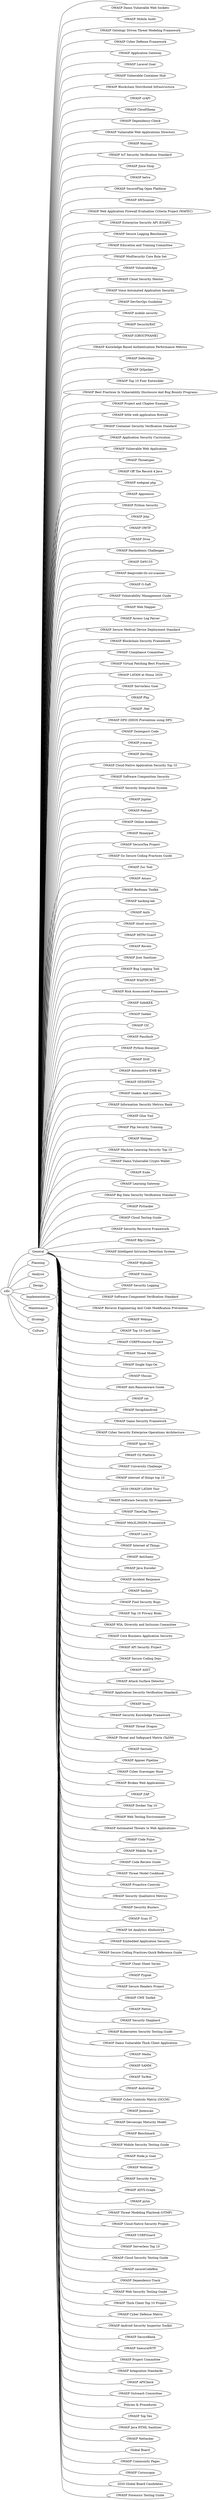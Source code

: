 graph G {
rankdir=LR;
General;
sdlc -- General;
"OWASP Damn Vulnerable Web Sockets" [URL="https://github.com/OWASP/www-project-damn-vulnerable-web-sockets/blob/f4dbabe07e51ce7ed38c71a59ff164e10f482cf5/info.md", url="http://somewhere"];
General -- "OWASP Damn Vulnerable Web Sockets";
"OWASP Mobile Audit" [URL="https://github.com/OWASP/www-project-mobile-audit/blob/0a604ac3939ee944ed0b3021abcc4cc3d699f92f/info.md", url="http://somewhere"];
General -- "OWASP Mobile Audit";
"OWASP Ontology Driven Threat Modeling Framework" [URL="https://github.com/OWASP/www-project-ontology-driven-threat-modeling-framework/blob/4308236ae7ca584c02fb157dbd02938ae6e7aa0e/info.md", url="http://somewhere"];
General -- "OWASP Ontology Driven Threat Modeling Framework";
"OWASP Cyber Defense Framework" [URL="https://github.com/OWASP/www-project-cyber-defense-framework/blob/c980ea54be59029764a157651c74486c62386fde/info.md", url="http://somewhere"];
General -- "OWASP Cyber Defense Framework";
"OWASP Application Gateway" [URL="https://github.com/OWASP/www-project-application-gateway/blob/1f02c6d725ab6cb40a92b95070a169591438aa5a/info.md", url="http://somewhere"];
General -- "OWASP Application Gateway";
"OWASP Laravel Goat" [URL="https://github.com/OWASP/www-project-laravel-goat/blob/2cf62d7fcd5dea9f39dccb3e7647a18b86ee7a19/info.md", url="http://somewhere"];
General -- "OWASP Laravel Goat";
"OWASP Vulnerable Container Hub" [URL="https://github.com/OWASP/www-project-vulnerable-container-hub/blob/04ae8a35432f4e1f90b43e7263e5f74ff3f0abae/info.md", url="http://somewhere"];
General -- "OWASP Vulnerable Container Hub";
"OWASP Blockchain Distributed Infrastructure" [URL="https://github.com/OWASP/www-project-blockchain-distributed-infrastructure/blob/82a8001e4a5607b1768e2d9565d9ebf45c96da0b/info.md", url="http://somewhere"];
General -- "OWASP Blockchain Distributed Infrastructure";
"OWASP crAPI" [URL="https://github.com/OWASP/www-project-crapi/blob/c524d08eed1dddef942789db52563f0313dd4b1b/info.md", url="http://somewhere"];
General -- "OWASP crAPI";
"OWASP CloudSheep" [URL="https://github.com/OWASP/www-project-cloudsheep/blob/f2b4beb6b18bd546d99daf7b5ee6b86683c08de0/info.md", url="http://somewhere"];
General -- "OWASP CloudSheep";
"OWASP Dependency-Check" [URL="https://github.com/OWASP/www-project-dependency-check/blob/a4f28f58a24ebeadad402f30e5d0123ea0cc7373/info.md", url="http://somewhere"];
General -- "OWASP Dependency-Check";
"OWASP Vulnerable Web Applications Directory" [URL="https://github.com/OWASP/www-project-vulnerable-web-applications-directory/blob/92754c58d05d34e12dbce8e555af77a43455f047/info.md", url="http://somewhere"];
General -- "OWASP Vulnerable Web Applications Directory";
"OWASP Maryam" [URL="https://github.com/OWASP/www-project-maryam/blob/2ffd4d7383bd44125e47dfbda2e6ebee5686e1d9/info.md", url="http://somewhere"];
General -- "OWASP Maryam";
"OWASP IoT Security Verification Standard" [URL="https://github.com/OWASP/www-project-iot-security-verification-standard/blob/fa0bb38c9e694bd0e6f27721ff27404203848ab2/info.md", url="http://somewhere"];
General -- "OWASP IoT Security Verification Standard";
"OWASP Juice Shop" [URL="https://github.com/OWASP/www-project-juice-shop/blob/f022311e955a16cd806e61cf85a7ebf74b299cc7/info.md", url="http://somewhere"];
General -- "OWASP Juice Shop";
"OWASP belva" [URL="https://github.com/OWASP/www-project-belva/blob/7ce087761bbd38586e5c7a8a402e95dc436d38f7/info.md", url="http://somewhere"];
General -- "OWASP belva";
"OWASP SecureFlag Open Platform" [URL="https://github.com/OWASP/www-project-secureflag-open-platform/blob/03d5f8e3a37aeb6f59c262c8eaf821abbe690418/info.md", url="http://somewhere"];
General -- "OWASP SecureFlag Open Platform";
"OWASP AWScanner" [URL="https://github.com/OWASP/www-project-awscanner/blob/541cba9989f6c08d0505463473e8f16a059bc085/info.md", url="http://somewhere"];
General -- "OWASP AWScanner";
"OWASP Web Application Firewall Evaluation Criteria Project (WAFEC)" [URL="https://github.com/OWASP/www-project-wafec/blob/9b1763849cfe4374eb1dfe4a47cce9f6708d9754/info.md", url="http://somewhere"];
General -- "OWASP Web Application Firewall Evaluation Criteria Project (WAFEC)";
"OWASP Enterprise Security API (ESAPI)" [URL="https://github.com/OWASP/www-project-enterprise-security-api/blob/ec48cd0169337b13d3d008c8eb65efbd37d66507/info.md", url="http://somewhere"];
General -- "OWASP Enterprise Security API (ESAPI)";
"OWASP Secure Logging Benchmark" [URL="https://github.com/OWASP/www-project-secure-logging-benchmark/blob/73eeea989056b48eb6ad44786ef52484cfc65f26/info.md", url="http://somewhere"];
General -- "OWASP Secure Logging Benchmark";
"OWASP Education and Training Committee" [URL="https://github.com/OWASP/www-committee-education-and-training/blob/b7db05feabf1ca363da6580e90ee64e7b7f84c59/info.md", url="http://somewhere"];
General -- "OWASP Education and Training Committee";
"OWASP ModSecurity Core Rule Set" [URL="https://github.com/OWASP/www-project-modsecurity-core-rule-set/blob/94fa829e023c846a65957049d634d28c7f8103f0/info.md", url="http://somewhere"];
General -- "OWASP ModSecurity Core Rule Set";
"OWASP VulnerableApp" [URL="https://github.com/OWASP/www-project-vulnerableapp/blob/ab2b36602d57170bf350a5696320c8540694357b/info.md", url="http://somewhere"];
General -- "OWASP VulnerableApp";
"OWASP Cloud Security Mentor" [URL="https://github.com/OWASP/www-project-cloud-security-mentor/blob/793ec1ad6a80f2ef9a21be645e1ef3821e94c155/info.md", url="http://somewhere"];
General -- "OWASP Cloud Security Mentor";
"OWASP Voice Automated Application Security" [URL="https://github.com/OWASP/www-project-voice-automated-application-security/blob/06dbc52941b24afdbb9ffeca91ad3d777aeb97e3/info.md", url="http://somewhere"];
General -- "OWASP Voice Automated Application Security";
"OWASP DevSecOps Guideline" [URL="https://github.com/OWASP/www-project-devsecops-guideline/blob/c86be2446cc18af23ba8b281aef280431017a8cc/info.md", url="http://somewhere"];
General -- "OWASP DevSecOps Guideline";
"OWASP mobile security" [URL="https://github.com/OWASP/www-project-mobile-security/blob/e4772b8dd1e13dabba53037d99da71cc82664f7a/info.md", url="http://somewhere"];
General -- "OWASP mobile security";
"OWASP SecurityRAT" [URL="https://github.com/OWASP/www-project-securityrat/blob/be17002d3a1763f63a8f9ed49ecf19e56d73242c/info.md", url="http://somewhere"];
General -- "OWASP SecurityRAT";
"OWASP [GROUPNAME]" [URL="https://github.com/OWASP/www-project-developer-guide/blob/621b3a6e7d31ec9dce7e6d9e9a674e722fa1126e/info.md", url="http://somewhere"];
General -- "OWASP [GROUPNAME]";
"OWASP Knowledge Based Authentication Performance Metrics" [URL="https://github.com/OWASP/www-project-knowledge-based-authentication-performance-metrics/blob/9416ee26a3b64049f5c0ff139bdb83724c07057b/info.md", url="http://somewhere"];
General -- "OWASP Knowledge Based Authentication Performance Metrics";
"OWASP Defectdojo" [URL="https://github.com/OWASP/www-project-defectdojo/blob/6dddfbd82f7f5d305048de429f2804e25ecfd352/info.md", url="http://somewhere"];
General -- "OWASP Defectdojo";
"OWASP Qrljacker" [URL="https://github.com/OWASP/www-project-qrljacker/blob/b9c66b43db0c1a7ed7e3628f27619da34d2ce2c3/info.md", url="http://somewhere"];
General -- "OWASP Qrljacker";
"OWASP Top 10 Fuer Entwickler" [URL="https://github.com/OWASP/www-project-top-10-fuer-entwickler/blob/4de184ac5444b5ebaf9a7c95535a5a79a6fa1673/info.md", url="http://somewhere"];
General -- "OWASP Top 10 Fuer Entwickler";
"OWASP Best Practices In Vulnerability Disclosure And Bug Bounty Programs" [URL="https://github.com/OWASP/www-project-best-practices-in-vulnerability-disclosure-and-bug-bounty-programs/blob/2ca4e529ec4d350e9aa58eb9cdb2368185e199d7/info.md", url="http://somewhere"];
General -- "OWASP Best Practices In Vulnerability Disclosure And Bug Bounty Programs";
"OWASP Project and Chapter Example" [URL="https://github.com/OWASP/www-project-google-assistant/blob/d85d900a8530e2b855bb9ceaa88430cc9e7b0d3f/info.md", url="http://somewhere"];
General -- "OWASP Project and Chapter Example";
"OWASP little web application firewall" [URL="https://github.com/OWASP/www-project-little-web-application-firewall/blob/948f036c5a5aac8a04836dde2fe8095621a311fa/info.md", url="http://somewhere"];
General -- "OWASP little web application firewall";
"OWASP Container Security Verification Standard" [URL="https://github.com/OWASP/www-project-container-security-verification-standard/blob/6865ca426787de551a89b7602387282c809077cb/info.md", url="http://somewhere"];
General -- "OWASP Container Security Verification Standard";
"OWASP Application Security Curriculum" [URL="https://github.com/OWASP/www-project-application-security-curriculum/blob/6ac0ffc8c442d61fbb0b66f3bbb66655a6af7115/info.md", url="http://somewhere"];
General -- "OWASP Application Security Curriculum";
"OWASP Vulnerable Web Application" [URL="https://github.com/OWASP/www-project-vulnerable-web-application/blob/290c159aed7528a6096843423b8335ab891fd8cf/info.md", url="http://somewhere"];
General -- "OWASP Vulnerable Web Application";
"OWASP Threatspec" [URL="https://github.com/OWASP/www-project-threatspec/blob/08794cbbf5b32054f56000fbae845dc649a83782/info.md", url="http://somewhere"];
General -- "OWASP Threatspec";
"OWASP Off The Record 4 Java" [URL="https://github.com/OWASP/www-project-off-the-record-4-java/blob/766eb1c646326ca4b753b4c4bc3eefdacd8755a9/info.md", url="http://somewhere"];
General -- "OWASP Off The Record 4 Java";
"OWASP webgoat php" [URL="https://github.com/OWASP/www-project-webgoat-php/blob/aaf3f2976ffa0bd86b08e7d1f0a28ede87a28089/info.md", url="http://somewhere"];
General -- "OWASP webgoat php";
"OWASP Appsensor" [URL="https://github.com/OWASP/www-project-appsensor/blob/79d8316d4ef000aee35e8e27e7cd0ca7e07f263f/info.md", url="http://somewhere"];
General -- "OWASP Appsensor";
"OWASP Python Security" [URL="https://github.com/OWASP/www-project-python-security/blob/464a13ed6511ceefd048a5ff8f501bb8c4f20c1c/info.md", url="http://somewhere"];
General -- "OWASP Python Security";
"OWASP Jotp" [URL="https://github.com/OWASP/www-project-jotp/blob/07f5e3107c93936c076bf3aca0dc5f42c3133a1b/info.md", url="http://somewhere"];
General -- "OWASP Jotp";
"OWASP OWTF" [URL="https://github.com/OWASP/www-project-owtf/blob/b265c1db0fe44a83aba9eeedd2094e93517da525/info.md", url="http://somewhere"];
General -- "OWASP OWTF";
"OWASP Dvsa" [URL="https://github.com/OWASP/www-project-dvsa/blob/39c7892fcd396b99526e88ca5ce8723f729bca52/info.md", url="http://somewhere"];
General -- "OWASP Dvsa";
"OWASP Hackademic Challenges" [URL="https://github.com/OWASP/www-project-hackademic-challenges/blob/f0fbbf444254cd76625213816d44e481786ac2b7/info.md", url="http://somewhere"];
General -- "OWASP Hackademic Challenges";
"OWASP D4N155" [URL="https://github.com/OWASP/www-project-d4n155/blob/ceee89010d5007f7d3961e3032b7c3a5bee2a01b/info.md", url="http://somewhere"];
General -- "OWASP D4N155";
"OWASP deepviolet-tls-ssl-scanner" [URL="https://github.com/OWASP/www-project-deepviolet-tls-ssl-scanner/blob/339d72fbd5d0fad03fa3578fb4b485cf15c23b3a/info.md", url="http://somewhere"];
General -- "OWASP deepviolet-tls-ssl-scanner";
"OWASP O-Saft" [URL="https://github.com/OWASP/www-project-o-saft/blob/ec2b605efdca67abe616d038d0bc8bdb73f50b82/info.md", url="http://somewhere"];
General -- "OWASP O-Saft";
"OWASP Vulnerability Management Guide" [URL="https://github.com/OWASP/www-project-vulnerability-management-guide/blob/b722382d9e178d1b584e3943f3ad0c27094dec9a/info.md", url="http://somewhere"];
General -- "OWASP Vulnerability Management Guide";
"OWASP Web Mapper" [URL="https://github.com/OWASP/www-project-web-mapper/blob/90e504776b7db2a6f873b7d81ebd480adbaa123c/info.md", url="http://somewhere"];
General -- "OWASP Web Mapper";
"OWASP Access Log Parser" [URL="https://github.com/OWASP/www-project-access-log-parser/blob/a11a3e47716168ffcfe34eb0559ba1c50a664e92/info.md", url="http://somewhere"];
General -- "OWASP Access Log Parser";
"OWASP Secure Medical Device Deployment Standard" [URL="https://github.com/OWASP/www-project-secure-medical-device-deployment-standard/blob/6439fa42f1a9c4244bc94f5f92456108b7a2ce16/info.md", url="http://somewhere"];
General -- "OWASP Secure Medical Device Deployment Standard";
"OWASP Blockchain Security Framework" [URL="https://github.com/OWASP/www-project-blockchain-security-framework/blob/8740235d796af37effab4f49ea52578934769e5e/info.md", url="http://somewhere"];
General -- "OWASP Blockchain Security Framework";
"OWASP Compliance Committee" [URL="https://github.com/OWASP/www-committee-compliance/blob/c9df4e8e1f7a3f6029eba520e07b5dbd652635d2/info.md", url="http://somewhere"];
General -- "OWASP Compliance Committee";
"OWASP Virtual Patching Best Practices" [URL="https://github.com/OWASP/www-project-virtual-patching-best-practices/blob/e1c4ebd1cce04918177822fac37771cc8e1dbe3e/info.md", url="http://somewhere"];
General -- "OWASP Virtual Patching Best Practices";
"OWASP LATAM at Home 2020" [URL="https://github.com/OWASP/www-event-2020-latam-at-home/blob/23cfb832d58b4a645033b82710c39e2a7fb1fe74/info.md", url="http://somewhere"];
General -- "OWASP LATAM at Home 2020";
"OWASP Serverless Goat" [URL="https://github.com/OWASP/www-project-serverless-goat/blob/d4d3744d6be298567b125cc8b7d25914520f318d/info.md", url="http://somewhere"];
General -- "OWASP Serverless Goat";
"OWASP Php" [URL="https://github.com/OWASP/www-project-php/blob/1f665eb3400775e57ef30eb00492386c849faa44/info.md", url="http://somewhere"];
General -- "OWASP Php";
"OWASP .Net" [URL="https://github.com/OWASP/www-project-.net/blob/a6f4bbd14f639f52f22743e51ddadedefccde310/info.md", url="http://somewhere"];
General -- "OWASP .Net";
"OWASP DPD (DDOS Prevention using DPI)" [URL="https://github.com/OWASP/www-project-dpd/blob/326866b5593c03702011d40b308a2437833d92c2/info.md", url="http://somewhere"];
General -- "OWASP DPD (DDOS Prevention using DPI)";
"OWASP Zezengorri Code" [URL="https://github.com/OWASP/www-project-zezengorri-code/blob/6d19beaca5d02a714db4832b878b2ed35393ae9a/info.md", url="http://somewhere"];
General -- "OWASP Zezengorri Code";
"OWASP jvmxray" [URL="https://github.com/OWASP/www-project-jvmxray/blob/aa47a892f6ca0b39615d857f96506c83a77f1c84/info.md", url="http://somewhere"];
General -- "OWASP jvmxray";
"OWASP DevSlop" [URL="https://github.com/OWASP/www-project-devslop/blob/f92c7a44f6ef39b0e0dcb6868105b8e795513c6c/info.md", url="http://somewhere"];
General -- "OWASP DevSlop";
"OWASP Cloud-Native Application Security Top 10" [URL="https://github.com/OWASP/www-project-cloud-native-application-security-top-10/blob/f13f5e5fdb717280cd9c1405e68ac252261db1e3/info.md", url="http://somewhere"];
General -- "OWASP Cloud-Native Application Security Top 10";
"OWASP Software Composition Security" [URL="https://github.com/OWASP/www-project-software-composition-security/blob/73f7bd8fb578cd5f129da91d247d1d7939b9e515/info.md", url="http://somewhere"];
General -- "OWASP Software Composition Security";
"OWASP Security Integration System" [URL="https://github.com/OWASP/www-project-security-integration-system/blob/1659b03e8dc39c34c57ccc9aac2db551c8fb0e37/info.md", url="http://somewhere"];
General -- "OWASP Security Integration System";
"OWASP Jupiter" [URL="https://github.com/OWASP/www-project-jupiter/blob/ce51248bb2a685bf04346b835c091895d522ce3d/info.md", url="http://somewhere"];
General -- "OWASP Jupiter";
"OWASP Podcast" [URL="https://github.com/OWASP/www-project-podcast/blob/8ffdd3005ae8fb7063a6d0ab74521d4f8f3a2a14/info.md", url="http://somewhere"];
General -- "OWASP Podcast";
"OWASP Online Academy" [URL="https://github.com/OWASP/www-project-online-academy/blob/0ab7f995c1cdda58781de51d0fec9ea14439fc06/info.md", url="http://somewhere"];
General -- "OWASP Online Academy";
"OWASP Honeypot" [URL="https://github.com/OWASP/www-project-honeypot/blob/359c946de4c612b357275baccbc4d0f6d1c1320c/info.md", url="http://somewhere"];
General -- "OWASP Honeypot";
"OWASP SecureTea Project" [URL="https://github.com/OWASP/www-project-securetea/blob/88ac6ade45490523c4eab874c43e8289b0aa6427/info.md", url="http://somewhere"];
General -- "OWASP SecureTea Project";
"OWASP Go Secure Coding Practices Guide" [URL="https://github.com/OWASP/www-project-go-secure-coding-practices-guide/blob/dc3766da620db2bf41599f9fadd7d343cbec2204/info.md", url="http://somewhere"];
General -- "OWASP Go Secure Coding Practices Guide";
"OWASP Zsc Tool" [URL="https://github.com/OWASP/www-project-zsc-tool/blob/140eeef0a41a5068d7390232d338a594ae6b560b/info.md", url="http://somewhere"];
General -- "OWASP Zsc Tool";
"OWASP Amass" [URL="https://github.com/OWASP/www-project-amass/blob/18466e9e657b6b7ceaf4b73341ece8a2d2a6d3b1/info.md", url="http://somewhere"];
General -- "OWASP Amass";
"OWASP Redteam Toolkit" [URL="https://github.com/OWASP/www-project-redteam-toolkit/blob/4bee6e9b170ef249f7c296f4c77dcc3e2555d09b/info.md", url="http://somewhere"];
General -- "OWASP Redteam Toolkit";
"OWASP hacking-lab" [URL="https://github.com/OWASP/www-project-hacking-lab/blob/58bf0dde06883484c179cb244e320bf918e42125/info.md", url="http://somewhere"];
General -- "OWASP hacking-lab";
"OWASP Auth" [URL="https://github.com/OWASP/www-project-auth/blob/94cafd477f605ee6c83060e1e84b03335ae016ff/info.md", url="http://somewhere"];
General -- "OWASP Auth";
"OWASP cloud security" [URL="https://github.com/OWASP/www-project-cloud-security/blob/64e023affd201c2b343c1fe3ab99224311f4b26c/info.md", url="http://somewhere"];
General -- "OWASP cloud security";
"OWASP MITM Guard" [URL="https://github.com/OWASP/www-project-mitm-guard/blob/e28ae7ae6b4b81a980e4da17e75597312544624d/info.md", url="http://somewhere"];
General -- "OWASP MITM Guard";
"OWASP Revelo" [URL="https://github.com/OWASP/www-project-revelo/blob/77158582e5047557c53fbcf1b5cf2fd2622c139d/info.md", url="http://somewhere"];
General -- "OWASP Revelo";
"OWASP Json Sanitizer" [URL="https://github.com/OWASP/www-project-json-sanitizer/blob/cfa0685f9e018e81266a033805f73cb60c4b470e/info.md", url="http://somewhere"];
General -- "OWASP Json Sanitizer";
"OWASP Bug Logging Tool" [URL="https://github.com/OWASP/www-project-bug-logging-tool/blob/002c203935e887b92613232eeb48b08f3aef7c37/info.md", url="http://somewhere"];
General -- "OWASP Bug Logging Tool";
"OWASP WinFIM.NET" [URL="https://github.com/OWASP/www-project-winfim.net/blob/315106e10826c8fd8bdde7798a924299269f9c6d/info.md", url="http://somewhere"];
General -- "OWASP WinFIM.NET";
"OWASP Risk Assessment Framework" [URL="https://github.com/OWASP/www-project-risk-assessment-framework/blob/da6269adf2aadfbd54cfcf0c33a3df5357dddfcc/info.md", url="http://somewhere"];
General -- "OWASP Risk Assessment Framework";
"OWASP SideKEK" [URL="https://github.com/OWASP/www-project-sidekek/blob/b70906af17ec021cf2de45d87733587a1b845255/info.md", url="http://somewhere"];
General -- "OWASP SideKEK";
"OWASP Seeker" [URL="https://github.com/OWASP/www-project-seeker/blob/50d4f86919d0bc6c8c7a4b981be43a81000ba04e/info.md", url="http://somewhere"];
General -- "OWASP Seeker";
"OWASP Ctf" [URL="https://github.com/OWASP/www-project-ctf/blob/5638345f11eb2cf8e1bb7a3c26a93f8c7e53be7f/info.md", url="http://somewhere"];
General -- "OWASP Ctf";
"OWASP Passfault" [URL="https://github.com/OWASP/www-project-passfault/blob/911fa9c6c3e47b9e759afe87eef8173e02a19784/info.md", url="http://somewhere"];
General -- "OWASP Passfault";
"OWASP Python Honeypot" [URL="https://github.com/OWASP/www-project-python-honeypot/blob/bbe864b11a80bd73156ee364e58ccf956f3b1fcc/info.md", url="http://somewhere"];
General -- "OWASP Python Honeypot";
"OWASP Drill" [URL="https://github.com/OWASP/www-project-drill/blob/ba5b9be78e7c3b21f393c7792b43df3ee1a06360/info.md", url="http://somewhere"];
General -- "OWASP Drill";
"OWASP Automotive EMB 60" [URL="https://github.com/OWASP/www-project-automotive-emb-60/blob/82f43f88158fed80b36ba0347b1820fc7bf37186/info.md", url="http://somewhere"];
General -- "OWASP Automotive EMB 60";
"OWASP SEDATED®" [URL="https://github.com/OWASP/www-project-sedated/blob/6772f8e3e8bd13e7949fc2309bf9d08299d264e6/info.md", url="http://somewhere"];
General -- "OWASP SEDATED®";
"OWASP Snakes And Ladders" [URL="https://github.com/OWASP/www-project-snakes-and-ladders/blob/b6a7ad10e7be49ef72ba48c5d4c28b1593ee4af4/info.md", url="http://somewhere"];
General -- "OWASP Snakes And Ladders";
"OWASP Information Security Metrics Bank" [URL="https://github.com/OWASP/www-project-information-security-metrics-bank/blob/796146d6d87a78951164908f36a7c2dd9c3e45f7/info.md", url="http://somewhere"];
General -- "OWASP Information Security Metrics Bank";
"OWASP Glue Tool" [URL="https://github.com/OWASP/www-project-glue-tool/blob/e0d07697bdce14512adb2b9e427e77e7496a4d3c/info.md", url="http://somewhere"];
General -- "OWASP Glue Tool";
"OWASP Php Security Training" [URL="https://github.com/OWASP/www-project-php-security-training/blob/5d3bf6ae4970f77375d47eee823967bc4e73ab0d/info.md", url="http://somewhere"];
General -- "OWASP Php Security Training";
"OWASP Watiqay" [URL="https://github.com/OWASP/www-project-watiqay/blob/243867ec8f30c209801e33afd69b54d7a9194cb4/info.md", url="http://somewhere"];
General -- "OWASP Watiqay";
"OWASP Machine Learning Security Top 10" [URL="https://github.com/OWASP/www-project-machine-learning-security-top-10/blob/8513772ec536b1cff47b02004b5418fb85d49c6f/info.md", url="http://somewhere"];
General -- "OWASP Machine Learning Security Top 10";
"OWASP Damn Vulnerable Crypto Wallet" [URL="https://github.com/OWASP/www-project-damn-vulnerable-crypto-wallet/blob/544410a1cc86097c976da2e1358362649134a5dc/info.md", url="http://somewhere"];
General -- "OWASP Damn Vulnerable Crypto Wallet";
"OWASP Ende" [URL="https://github.com/OWASP/www-project-ende/blob/9c43d6f1945fac929ccb3d60dd4b86b9f1a2af46/info.md", url="http://somewhere"];
General -- "OWASP Ende";
"OWASP Learning Gateway" [URL="https://github.com/OWASP/www-project-learning-gateway/blob/706e2ea9254c6f118925510df14ddde280900446/info.md", url="http://somewhere"];
General -- "OWASP Learning Gateway";
"OWASP Big Data Security Verification Standard" [URL="https://github.com/OWASP/www-project-big-data/blob/edc55fa6b0c9c03f7c6e7693bc387a4fb03a9ddd/info.md", url="http://somewhere"];
General -- "OWASP Big Data Security Verification Standard";
"OWASP Pyttacker" [URL="https://github.com/OWASP/www-project-pyttacker/blob/893320c4a8a7ba70936ee230eeca589f300ef0ba/info.md", url="http://somewhere"];
General -- "OWASP Pyttacker";
"OWASP Cloud Testing Guide" [URL="https://github.com/OWASP/www-project-cloud-testing-guide/blob/88da2136b72a3fb798b373fd3cdb10b6b61748df/info.md", url="http://somewhere"];
General -- "OWASP Cloud Testing Guide";
"OWASP Security Resource Framework" [URL="https://github.com/OWASP/www-project-security-resource-framework/blob/9add030a96f25efcbaf00258388edef824c97361/info.md", url="http://somewhere"];
General -- "OWASP Security Resource Framework";
"OWASP Rfp-Criteria" [URL="https://github.com/OWASP/www-project-rfp-criteria/blob/61b36dc570726dbbd8fc03b0ccf8193ceffe4104/info.md", url="http://somewhere"];
General -- "OWASP Rfp-Criteria";
"OWASP Intelligent Intrusion Detection System" [URL="https://github.com/OWASP/www-project-intelligent-intrusion-detection-system/blob/94f4170e6a214b4dee7f31a0adc14f1b5f96e755/info.md", url="http://somewhere"];
General -- "OWASP Intelligent Intrusion Detection System";
"OWASP Wpbullet" [URL="https://github.com/OWASP/www-project-wpbullet/blob/18bc46df389b95f50e931a6d64b55856c04633f2/info.md", url="http://somewhere"];
General -- "OWASP Wpbullet";
"OWASP Vicnum" [URL="https://github.com/OWASP/www-project-vicnum/blob/b0452e5ce3b6279668db3330d476362bc1fd1827/info.md", url="http://somewhere"];
General -- "OWASP Vicnum";
"OWASP Security Logging" [URL="https://github.com/OWASP/www-project-security-logging/blob/41edde26a72db0aa20a2df1a54e91c3888f7fdee/info.md", url="http://somewhere"];
General -- "OWASP Security Logging";
"OWASP Software Component Verification Standard" [URL="https://github.com/OWASP/www-project-software-component-verification-standard/blob/82fb31ecc020901a765ff31a32b0673ac4ed6d9d/info.md", url="http://somewhere"];
General -- "OWASP Software Component Verification Standard";
"OWASP Reverse Engineering And Code Modification Prevention" [URL="https://github.com/OWASP/www-project-reverse-engineering-and-code-modification-prevention/blob/92cd1c6a94192b77e9371728b635aaaf118c0f6d/info.md", url="http://somewhere"];
General -- "OWASP Reverse Engineering And Code Modification Prevention";
"OWASP Webspa" [URL="https://github.com/OWASP/www-project-webspa/blob/0bbe9bf22230c6f497733da7c284ca94fe7cc962/info.md", url="http://somewhere"];
General -- "OWASP Webspa";
"OWASP Top 10 Card Game" [URL="https://github.com/OWASP/www-project-top-10-card-game/blob/cdf6e5e5d39b8ff61feb1b71914d0b57512c38e2/info.md", url="http://somewhere"];
General -- "OWASP Top 10 Card Game";
"OWASP CSRFProtector Project" [URL="https://github.com/OWASP/www-project-csrfprotector/blob/0f573c0497d62cf462c6df90864a2651aa6f64fd/info.md", url="http://somewhere"];
General -- "OWASP CSRFProtector Project";
"OWASP Threat Model" [URL="https://github.com/OWASP/www-project-threat-model/blob/898e2e891fcfdef51910b09196b633f5f94244b7/info.md", url="http://somewhere"];
General -- "OWASP Threat Model";
"OWASP Single Sign-On" [URL="https://github.com/OWASP/www-project-sso/blob/ba9cb694f6ec16fa4890b36a161194e127747b29/info.md", url="http://somewhere"];
General -- "OWASP Single Sign-On";
"OWASP Vbscan" [URL="https://github.com/OWASP/www-project-vbscan/blob/8249d8b193d0f223fa31b852f2c81210b17e1f0d/info.md", url="http://somewhere"];
General -- "OWASP Vbscan";
"OWASP Anti-Ransomware Guide" [URL="https://github.com/OWASP/www-project-anti-ransomware-guide/blob/041b1249c4f58e0bad056b1c0f3145b98e4a4d86/info.md", url="http://somewhere"];
General -- "OWASP Anti-Ransomware Guide";
"OWASP rat" [URL="https://github.com/OWASP/www-project-rat/blob/527bbb8c507cef1ffa19d8e53e74110e5aabb44d/info.md", url="http://somewhere"];
General -- "OWASP rat";
"OWASP Seraphimdroid" [URL="https://github.com/OWASP/www-project-seraphimdroid/blob/de41a08968864a2be0fe80b0c2dc81b3eddae0cc/info.md", url="http://somewhere"];
General -- "OWASP Seraphimdroid";
"OWASP Game Security Framework" [URL="https://github.com/OWASP/www-project-game-security-framework/blob/18b8dd08843bb308e3a04255dd8367c4049fe651/info.md", url="http://somewhere"];
General -- "OWASP Game Security Framework";
"OWASP Cyber Security Enterprise Operations Architecture" [URL="https://github.com/OWASP/www-project-cyber-security-enterprise-operations-architecture/blob/3bb648672c4450b41fb6647b59b5dd02f2dde6cb/info.md", url="http://somewhere"];
General -- "OWASP Cyber Security Enterprise Operations Architecture";
"OWASP Igoat Tool" [URL="https://github.com/OWASP/www-project-igoat-tool/blob/e4db069bf931891cad923607fcd8ddf28879165d/info.md", url="http://somewhere"];
General -- "OWASP Igoat Tool";
"OWASP O2 Platform" [URL="https://github.com/OWASP/www-project-o2-platform/blob/fd80b1306313c8512626e53c8a2aaa25ab0ad2c2/info.md", url="http://somewhere"];
General -- "OWASP O2 Platform";
"OWASP University Challenge" [URL="https://github.com/OWASP/www-project-university-challenge/blob/2772357846c59f56893ae1938b7564eb836c3422/info.md", url="http://somewhere"];
General -- "OWASP University Challenge";
"OWASP internet of things top 10" [URL="https://github.com/OWASP/www-project-internet-of-things-top-10/blob/67b36ad32adf1c2b17191fcf53054861f2bc243c/info.md", url="http://somewhere"];
General -- "OWASP internet of things top 10";
"2020 OWASP LATAM Tour" [URL="https://github.com/OWASP/www-event-2020-latam-tour/blob/dfddc7312f9e793644fa0d7c0c71e68d0fe6dbca/info.md", url="http://somewhere"];
General -- "2020 OWASP LATAM Tour";
"OWASP Software Security 5D Framework" [URL="https://github.com/OWASP/www-project-software-security-5d-framework/blob/31b45d69ca07503736b46267c93164e59b8c3dc3/info.md", url="http://somewhere"];
General -- "OWASP Software Security 5D Framework";
"OWASP TimeGap Theory" [URL="https://github.com/OWASP/www-project-timegap-theory/blob/7addc9483b6b5e27759fd2cedb96e0bf7b3d39de/info.md", url="http://somewhere"];
General -- "OWASP TimeGap Theory";
"OWASP Mth3L3M3Nt Framework" [URL="https://github.com/OWASP/www-project-mth3l3m3nt-framework/blob/7b4d739e9607b704827fd0aaaeaa155ab0c60335/info.md", url="http://somewhere"];
General -- "OWASP Mth3L3M3Nt Framework";
"OWASP Lock It" [URL="https://github.com/OWASP/www-project-lock-it/blob/de9d1229be737a674afc32cfb5be1224b656c71d/info.md", url="http://somewhere"];
General -- "OWASP Lock It";
"OWASP Internet of Things" [URL="https://github.com/OWASP/www-project-internet-of-things/blob/e9c152c001a99e7d861d62c49921a24a72fe23c3/info.md", url="http://somewhere"];
General -- "OWASP Internet of Things";
"OWASP AntiSamy" [URL="https://github.com/OWASP/www-project-antisamy/blob/eedb0ccfce07914bde31db64ccdfbd176860645a/info.md", url="http://somewhere"];
General -- "OWASP AntiSamy";
"OWASP Java Encoder" [URL="https://github.com/OWASP/www-project-java-encoder/blob/83cc178283814e495fa60df2f074307d9c15b32a/info.md", url="http://somewhere"];
General -- "OWASP Java Encoder";
"OWASP Incident Response" [URL="https://github.com/OWASP/www-project-incident-response/blob/2a41f900631c2accf4d03123c50a51bdfdc26846/info.md", url="http://somewhere"];
General -- "OWASP Incident Response";
"OWASP Seclists" [URL="https://github.com/OWASP/www-project-seclists/blob/2472c506f266390e2232b7fff86d3b15a2f1bda5/info.md", url="http://somewhere"];
General -- "OWASP Seclists";
"OWASP Find Security Bugs" [URL="https://github.com/OWASP/www-project-find-security-bugs/blob/6586040977684d0e7d82965b4329d2c3381773d2/info.md", url="http://somewhere"];
General -- "OWASP Find Security Bugs";
"OWASP Top 10 Privacy Risks" [URL="https://github.com/OWASP/www-project-top-10-privacy-risks/blob/6f883f761f121e22295f7eca2e9b814a298603e6/info.md", url="http://somewhere"];
General -- "OWASP Top 10 Privacy Risks";
"OWASP WIA, Diversity and Inclusion Committee" [URL="https://github.com/OWASP/www-committee-wia/blob/f9c2b898e9efb40f4d3eb900efb9969f60313bae/info.md", url="http://somewhere"];
General -- "OWASP WIA, Diversity and Inclusion Committee";
"OWASP Core Business Application Security" [URL="https://github.com/OWASP/www-project-core-business-application-security/blob/37d0c2ea62aea1b3a0d8a888fb53d7aa4c682e66/info.md", url="http://somewhere"];
General -- "OWASP Core Business Application Security";
"OWASP API Security Project" [URL="https://github.com/OWASP/www-project-api-security/blob/9044114b81b332d7bfd78097f2686d3ce13e12c5/info.md", url="http://somewhere"];
General -- "OWASP API Security Project";
"OWASP Secure Coding Dojo" [URL="https://github.com/OWASP/www-project-secure-coding-dojo/blob/5c1c41936de9b3f83583c35b5442bc43a2c22415/info.md", url="http://somewhere"];
General -- "OWASP Secure Coding Dojo";
"OWASP ASST" [URL="https://github.com/OWASP/ASST/blob/4a232af511baf5b27092a0951be57b59b1c1e9dc/info.md", url="http://somewhere"];
General -- "OWASP ASST";
"OWASP Attack Surface Detector" [URL="https://github.com/OWASP/www-project-attack-surface-detector/blob/ae8197d8359d612a0016258e76eab2da4aa55143/info.md", url="http://somewhere"];
General -- "OWASP Attack Surface Detector";
"OWASP Application Security Verification Standard" [URL="https://github.com/OWASP/www-project-application-security-verification-standard/blob/73f8add5b16d0524456111e67610aaa28e802e32/info.md", url="http://somewhere"];
General -- "OWASP Application Security Verification Standard";
"OWASP Snow" [URL="https://github.com/OWASP/www-project-snow/blob/a73339abafe3ab33148494c46de8f1101a2383b6/info.md", url="http://somewhere"];
General -- "OWASP Snow";
"OWASP Security Knowledge Framework" [URL="https://github.com/OWASP/www-project-security-knowledge-framework/blob/498e599d7d1fb94bffed9e2fc7dcf3edb590ee7e/info.md", url="http://somewhere"];
General -- "OWASP Security Knowledge Framework";
"OWASP Threat Dragon" [URL="https://github.com/OWASP/www-project-threat-dragon/blob/b3bcd7c828384516b06f15a406c88ea180ac95ee/info.md", url="http://somewhere"];
General -- "OWASP Threat Dragon";
"OWASP Threat and Safeguard Matrix (TaSM)" [URL="https://github.com/OWASP/www-project-threat-and-safeguard-matrix/blob/7cdda5abf4320c49a27716c3b12615d39612d15c/info.md", url="http://somewhere"];
General -- "OWASP Threat and Safeguard Matrix (TaSM)";
"OWASP Sectudo" [URL="https://github.com/OWASP/www-project-sectudo/blob/b674800e6c99cd0de21502cab2dad49f7745feea/info.md", url="http://somewhere"];
General -- "OWASP Sectudo";
"OWASP Appsec Pipeline" [URL="https://github.com/OWASP/www-project-appsec-pipeline/blob/1e5ac93392075a14cf53bef4860030e5646f97e8/info.md", url="http://somewhere"];
General -- "OWASP Appsec Pipeline";
"OWASP Cyber Scavenger Hunt" [URL="https://github.com/OWASP/www-project-cyber-scavenger-hunt/blob/1a24f1d6c9b97ca076619d5436f2d8060214d14c/info.md", url="http://somewhere"];
General -- "OWASP Cyber Scavenger Hunt";
"OWASP Broken Web Applications" [URL="https://github.com/OWASP/www-project-broken-web-applications/blob/033e090480dfb3564bff5b23a9feae555c3ac7e5/info.md", url="http://somewhere"];
General -- "OWASP Broken Web Applications";
"OWASP ZAP" [URL="https://github.com/OWASP/www-project-zap/blob/d5b753cdbae07616a0a5ce74cc60bdb6c291b347/info.md", url="http://somewhere"];
General -- "OWASP ZAP";
"OWASP Docker Top 10" [URL="https://github.com/OWASP/www-project-docker-top-10/blob/d6c2f30b50e01066c01df2a82d8f2c5cb7e30bc0/info.md", url="http://somewhere"];
General -- "OWASP Docker Top 10";
"OWASP Web Testing Environment" [URL="https://github.com/OWASP/www-project-web-testing-environment/blob/6fe562cb6f32eac226c3ff046e6c2b0bb6eda9bd/info.md", url="http://somewhere"];
General -- "OWASP Web Testing Environment";
"OWASP Automated Threats to Web Applications" [URL="https://github.com/OWASP/www-project-automated-threats-to-web-applications/blob/50097064c7b414bd26ea01d1acb43c192f24777b/info.md", url="http://somewhere"];
General -- "OWASP Automated Threats to Web Applications";
"OWASP Code Pulse" [URL="https://github.com/OWASP/www-project-code-pulse/blob/0d444805283e030f6f70112728c5da93ad74d664/info.md", url="http://somewhere"];
General -- "OWASP Code Pulse";
"OWASP Mobile Top 10" [URL="https://github.com/OWASP/www-project-mobile-top-10/blob/1afcfbd312537d8e9f1c0cceecbb878248601f19/info.md", url="http://somewhere"];
General -- "OWASP Mobile Top 10";
"OWASP Code Review Guide" [URL="https://github.com/OWASP/www-project-code-review-guide/blob/6873564248bdb940b1648488740c79433099977f/info.md", url="http://somewhere"];
General -- "OWASP Code Review Guide";
"OWASP Threat Model Cookbook" [URL="https://github.com/OWASP/www-project-threat-model-cookbook/blob/8f9ac9ac00ad89de5274e999ab6281ab23eb63a5/info.md", url="http://somewhere"];
General -- "OWASP Threat Model Cookbook";
"OWASP Proactive Controls" [URL="https://github.com/OWASP/www-project-proactive-controls/blob/141400b985483f81a83beffdb7a936b9593d70ab/info.md", url="http://somewhere"];
General -- "OWASP Proactive Controls";
"OWASP Security Qualitative Metrics" [URL="https://github.com/OWASP/www-project-security-qualitative-metrics/blob/1b9e80040255684b8220f3dfe1f78e433ff133d2/info.md", url="http://somewhere"];
General -- "OWASP Security Qualitative Metrics";
"OWASP Security Busters" [URL="https://github.com/OWASP/www-project-security-busters/blob/b5a7cdeff65f22c2c012509821d3dc00d26fce1d/info.md", url="http://somewhere"];
General -- "OWASP Security Busters";
"OWASP Scan IT" [URL="https://github.com/OWASP/www-project-scan-it/blob/eecb1111c5a26e3c7efc58080caa92fe6e417bde/info.md", url="http://somewhere"];
General -- "OWASP Scan IT";
"OWASP Iot Analytics 4Industry4" [URL="https://github.com/OWASP/www-project-iot-analytics-4industry4/blob/320528a09a671fab84f103a10c3a20eebbd094a7/info.md", url="http://somewhere"];
General -- "OWASP Iot Analytics 4Industry4";
"OWASP Embedded Application Security" [URL="https://github.com/OWASP/www-project-embedded-application-security/blob/9ae4dccc21bc57ccd7e165ddc3234d01249e0800/info.md", url="http://somewhere"];
General -- "OWASP Embedded Application Security";
"OWASP Secure Coding Practices-Quick Reference Guide" [URL="https://github.com/OWASP/www-project-secure-coding-practices-quick-reference-guide/blob/6a1cf2373ba883ec6047435381a6cbc96db3c1f6/info.md", url="http://somewhere"];
General -- "OWASP Secure Coding Practices-Quick Reference Guide";
"OWASP Cheat Sheet Series" [URL="https://github.com/OWASP/www-project-cheat-sheets/blob/07888b59740203e2dc3dd0ad11c1b63d02e2fafc/info.md", url="http://somewhere"];
General -- "OWASP Cheat Sheet Series";
"OWASP Pygoat" [URL="https://github.com/OWASP/www-project-pygoat/blob/707e5043fdae3073f7832fee09fc264f9f8da1e8/info.md", url="http://somewhere"];
General -- "OWASP Pygoat";
"OWASP Secure Headers Project" [URL="https://github.com/OWASP/www-project-secure-headers/blob/3e4d0e89843935d4981238bbbd18acca33e9237a/info.md", url="http://somewhere"];
General -- "OWASP Secure Headers Project";
"OWASP CWE Toolkit" [URL="https://github.com/OWASP/www-project-cwe-toolkit/blob/db564f4b7f374d953d4aacb246022639cfc6f122/info.md", url="http://somewhere"];
General -- "OWASP CWE Toolkit";
"OWASP Patton" [URL="https://github.com/OWASP/www-project-patton/blob/074821dc0d1510f88a8ef8908b95e7236548cd4e/info.md", url="http://somewhere"];
General -- "OWASP Patton";
"OWASP Security Shepherd" [URL="https://github.com/OWASP/www-project-security-shepherd/blob/5e4983d3ba63ca4cf5a7ed49ba0281ce07cfa498/info.md", url="http://somewhere"];
General -- "OWASP Security Shepherd";
"OWASP Kubernetes Security Testing Guide" [URL="https://github.com/OWASP/www-project-kubernetes-security-testing-guide/blob/c09d71ddeafe9e2c2f0943d8ed615e1d93a65b33/info.md", url="http://somewhere"];
General -- "OWASP Kubernetes Security Testing Guide";
"OWASP Damn Vulnerable Thick Client Application" [URL="https://github.com/OWASP/www-project-damn-vulnerable-thick-client-application/blob/ef90a81e9481cd6d15caa173e3b9ff0080de6ade/info.md", url="http://somewhere"];
General -- "OWASP Damn Vulnerable Thick Client Application";
"OWASP Media" [URL="https://github.com/OWASP/www-project-media-archive/blob/2a7bb7e388c3cafe5a17b4a2e9cabef9c1071291/info.md", url="http://somewhere"];
General -- "OWASP Media";
"OWASP SAMM" [URL="https://github.com/OWASP/www-project-samm/blob/39ae59a980a01f942a3880f434be4435650fb9a7/info.md", url="http://somewhere"];
General -- "OWASP SAMM";
"OWASP TorBot" [URL="https://github.com/OWASP/www-project-torbot/blob/9a9ef17fc6dbe056eb74341311a02f7a24c0e0f7/info.md", url="http://somewhere"];
General -- "OWASP TorBot";
"OWASP AndroGoat" [URL="https://github.com/OWASP/www-project-androgoat/blob/c880e96b5b9ed927e8c0806d6ff2ebe69ec0ab02/info.md", url="http://somewhere"];
General -- "OWASP AndroGoat";
"OWASP Cyber Controls Matrix (OCCM)" [URL="https://github.com/OWASP/www-project-cyber-controls-matrix/blob/08932c680c69104e8edf3394e86c76ff8d791b20/info.md", url="http://somewhere"];
General -- "OWASP Cyber Controls Matrix (OCCM)";
"OWASP Joomscan" [URL="https://github.com/OWASP/www-project-joomscan/blob/7093aaeba5e384e138eb9c057c55a9fdc8c29e87/info.md", url="http://somewhere"];
General -- "OWASP Joomscan";
"OWASP Devsecops Maturity Model" [URL="https://github.com/OWASP/www-project-devsecops-maturity-model/blob/b07ad6d67835b976248896f252f3871c08a1a605/info.md", url="http://somewhere"];
General -- "OWASP Devsecops Maturity Model";
"OWASP Benchmark" [URL="https://github.com/OWASP/www-project-benchmark/blob/ca5c049504029423c109443a29d81954a091213f/info.md", url="http://somewhere"];
General -- "OWASP Benchmark";
"OWASP Mobile Security Testing Guide" [URL="https://github.com/OWASP/www-project-mobile-security-testing-guide/blob/e28d4bd936cfbe8688351c653a4ae0eed780638a/info.md", url="http://somewhere"];
General -- "OWASP Mobile Security Testing Guide";
"OWASP Node.js Goat" [URL="https://github.com/OWASP/www-project-node.js-goat/blob/644671ef86afcb0a9658fdbddb409bb346683e24/info.md", url="http://somewhere"];
General -- "OWASP Node.js Goat";
"OWASP WebGoat" [URL="https://github.com/OWASP/www-project-webgoat/blob/4fb23f832a20205265260b18e7c11d895515f35b/info.md", url="http://somewhere"];
General -- "OWASP WebGoat";
"OWASP Security Pins" [URL="https://github.com/OWASP/www-project-security-pins/blob/dc2f1b08ef35a659c29517f26ea6a084aab1633b/info.md", url="http://somewhere"];
General -- "OWASP Security Pins";
"OWASP ASVS-Graph" [URL="https://github.com/OWASP/www-project-asvs-graph/blob/e62d108b2cb74ce15c88ba5ca705a61dde6dec49/info.md", url="http://somewhere"];
General -- "OWASP ASVS-Graph";
"OWASP pytm" [URL="https://github.com/OWASP/www-project-pytm/blob/2c221c5c3fc612d6d7a5092758c4514d38b87480/info.md", url="http://somewhere"];
General -- "OWASP pytm";
"OWASP Threat Modeling Playbook (OTMP)" [URL="https://github.com/OWASP/www-project-threat-modeling-playbook/blob/ebd7b0d390cdf17e93782399f32d91707946e821/info.md", url="http://somewhere"];
General -- "OWASP Threat Modeling Playbook (OTMP)";
"OWASP Cloud-Native Security Project" [URL="https://github.com/OWASP/www-project-cloud-native-security-project/blob/3bf26593f6e7ce4b4d639b11f2209a2f9151a4a9/info.md", url="http://somewhere"];
General -- "OWASP Cloud-Native Security Project";
"OWASP CSRFGuard" [URL="https://github.com/OWASP/www-project-csrfguard/blob/b67a2c09427ac3ebe662e341ad778baef6eebacb/info.md", url="http://somewhere"];
General -- "OWASP CSRFGuard";
"OWASP Serverless Top 10" [URL="https://github.com/OWASP/www-project-serverless-top-10/blob/dac05abef2b9c6d34c225aa416e41547494aa7e7/info.md", url="http://somewhere"];
General -- "OWASP Serverless Top 10";
"OWASP Cloud Security Testing Guide" [URL="https://github.com/OWASP/www-project-cloud-security-testing-guide/blob/a47de50e75550377174c816cf3e1b1c8d90aa69f/info.md", url="http://somewhere"];
General -- "OWASP Cloud Security Testing Guide";
"OWASP secureCodeBox" [URL="https://github.com/OWASP/www-project-securecodebox/blob/e33888dfe8d29ea2df9201034d6547ac2eb48c9a/info.md", url="http://somewhere"];
General -- "OWASP secureCodeBox";
"OWASP Dependency-Track" [URL="https://github.com/OWASP/www-project-dependency-track/blob/81014d47dc9746c91d40ba2f10ec13569da6ca91/info.md", url="http://somewhere"];
General -- "OWASP Dependency-Track";
"OWASP Web Security Testing Guide" [URL="https://github.com/OWASP/www-project-web-security-testing-guide/blob/ede88148f987386960cfaffbda8a33c088c2e538/info.md", url="http://somewhere"];
General -- "OWASP Web Security Testing Guide";
"OWASP Thick Client Top 10 Project" [URL="https://github.com/OWASP/www-project-thick-client-top-10/blob/9da8e239544335917529dbf6d582b57e3ca032f3/info.md", url="http://somewhere"];
General -- "OWASP Thick Client Top 10 Project";
"OWASP Cyber Defense Matrix" [URL="https://github.com/OWASP/www-project-cyber-defense-matrix/blob/fc7df17171c8742ca96803ddee5af588138fed62/info.md", url="http://somewhere"];
General -- "OWASP Cyber Defense Matrix";
"OWASP Android Security Inspector Toolkit" [URL="https://github.com/OWASP/www-project-android-security-inspector-toolkit/blob/9c5a75a216ea7fe73a6faf069f4bf127f732e755/info.md", url="http://somewhere"];
General -- "OWASP Android Security Inspector Toolkit";
"OWASP SecureBank" [URL="https://github.com/OWASP/www-project-securebank/blob/a0023a38fad70afef46772a9f2b303322b6b4ff9/info.md", url="http://somewhere"];
General -- "OWASP SecureBank";
"OWASP SamuraiWTF" [URL="https://github.com/OWASP/www-project-samuraiwtf/blob/cf3ba6dc831de75e132ec4605e56727cf2eac1a6/info.md", url="http://somewhere"];
General -- "OWASP SamuraiWTF";
"OWASP Project Committee" [URL="https://github.com/OWASP/www-committee-project/blob/094800edac750fa8ea4ec238c0a8392c85e0ff06/info.md", url="http://somewhere"];
General -- "OWASP Project Committee";
"OWASP Integration Standards" [URL="https://github.com/OWASP/www-project-integration-standards/blob/33ab7306c168ca1066688ed5b7d36c3330dac840/info.md", url="http://somewhere"];
General -- "OWASP Integration Standards";
"OWASP APICheck" [URL="https://github.com/OWASP/www-project-apicheck/blob/57b36870f7dc3f932beb6eace059f22b348396da/info.md", url="http://somewhere"];
General -- "OWASP APICheck";
"OWASP Outreach Committee" [URL="https://github.com/OWASP/www-committee-outreach/blob/b6c119cc6be3177d7378d158f7eee337d134f595/info.md", url="http://somewhere"];
General -- "OWASP Outreach Committee";
"Policies & Procedures" [URL="https://github.com/OWASP/www-policy/blob/4dd4905fd763588a2f0a0fbae95d059bb2d32ce5/info.md", url="http://somewhere"];
General -- "Policies & Procedures";
"OWASP Top Ten" [URL="https://github.com/OWASP/www-project-top-ten/blob/09b186aaa1adf3fed0e9d049f14431971f2e395e/info.md", url="http://somewhere"];
General -- "OWASP Top Ten";
"OWASP Java HTML Sanitizer" [URL="https://github.com/OWASP/www-project-java-html-sanitizer/blob/43a4d51ff67673d8553673748204b504dae671a8/info.md", url="http://somewhere"];
General -- "OWASP Java HTML Sanitizer";
"OWASP Nettacker" [URL="https://github.com/OWASP/www-project-nettacker/blob/7ee4c7b385112fb9e1563b2ef1ad5cc43b623703/info.md", url="http://somewhere"];
General -- "OWASP Nettacker";
"Global Board" [URL="https://github.com/OWASP/www-board/blob/b7ac4e874d94146e085a325fbf3f0928ebe7a866/info.md", url="http://somewhere"];
General -- "Global Board";
"OWASP Community Pages" [URL="https://github.com/OWASP/www-community/blob/3a186346187907a90d15016a32ed512a15574d20/info.md", url="http://somewhere"];
General -- "OWASP Community Pages";
"OWASP Cornucopia" [URL="https://github.com/OWASP/www-project-cornucopia/blob/3153aeeb427466ab1a76eab2311a6d73846e24f3/info.md", url="http://somewhere"];
General -- "OWASP Cornucopia";
"2020 Global Board Candidates" [URL="https://github.com/OWASP/www-board-candidates/blob/142d74974b4c5877a0a85afc75fbd7f3cebbd2ae/info.md", url="http://somewhere"];
General -- "2020 Global Board Candidates";
"OWASP Forensics Testing Guide" [URL="https://github.com/OWASP/www-project-forensics-testing-guide/blob/e8b07d7e92ec5a914c2d75be8174646f46bf5b4c/info.md", url="http://somewhere"];
General -- "OWASP Forensics Testing Guide";
Planning;
sdlc -- Planning;
Analysis;
sdlc -- Analysis;
Design;
sdlc -- Design;
Implementation;
sdlc -- Implementation;
Maintenance;
sdlc -- Maintenance;
Strategy;
sdlc -- Strategy;
Culture;
sdlc -- Culture;
}
